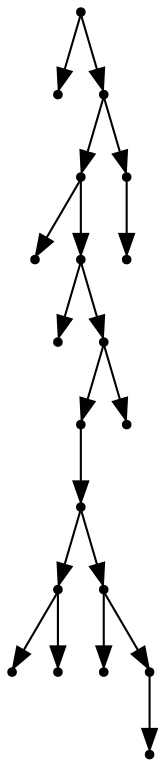 digraph {
  19 [shape=point];
  0 [shape=point];
  18 [shape=point];
  15 [shape=point];
  1 [shape=point];
  14 [shape=point];
  2 [shape=point];
  13 [shape=point];
  11 [shape=point];
  10 [shape=point];
  5 [shape=point];
  3 [shape=point];
  4 [shape=point];
  9 [shape=point];
  6 [shape=point];
  8 [shape=point];
  7 [shape=point];
  12 [shape=point];
  17 [shape=point];
  16 [shape=point];
19 -> 0;
19 -> 18;
18 -> 15;
15 -> 1;
15 -> 14;
14 -> 2;
14 -> 13;
13 -> 11;
11 -> 10;
10 -> 5;
5 -> 3;
5 -> 4;
10 -> 9;
9 -> 6;
9 -> 8;
8 -> 7;
13 -> 12;
18 -> 17;
17 -> 16;
}
